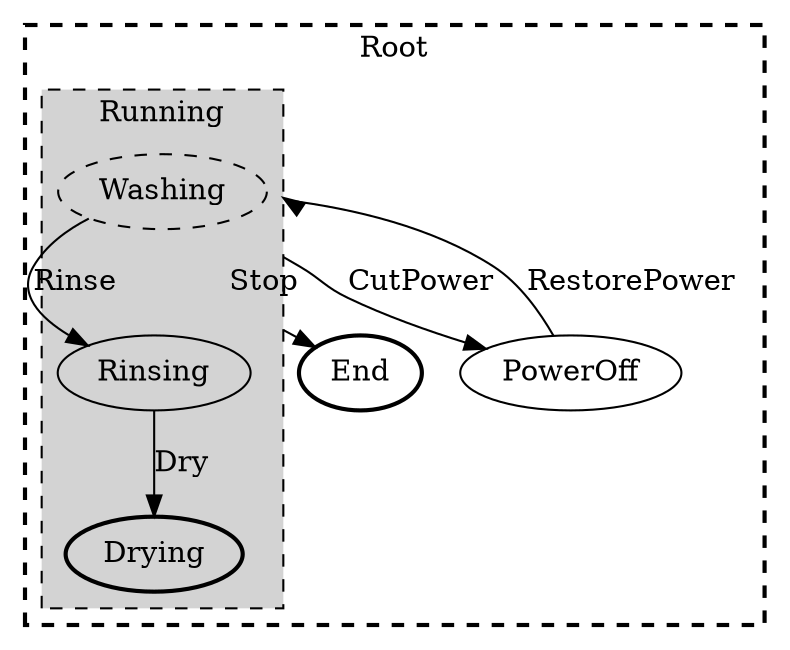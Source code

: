 digraph G {
    compound=true;

    subgraph "cluster-Root" {
        style="visible, dashed, bold";
        label = "Root"

        subgraph "cluster-Running" {
            style="visible, dashed, filled";
            label = "Running"

            Washing [style="dashed"];
            Rinsing [];
            Drying [style="bold"];
        }
        End [style="bold"];
        PowerOff [];
    }

    Washing -> End [ltail="cluster-Running", label="Stop"];
    Washing -> PowerOff [ltail="cluster-Running", label="CutPower"];
    Washing -> Rinsing [label="Rinse"];
    Rinsing -> Drying [label="Dry"];
    PowerOff -> Washing [lhead="cluster-Running", label="RestorePower"];
}
